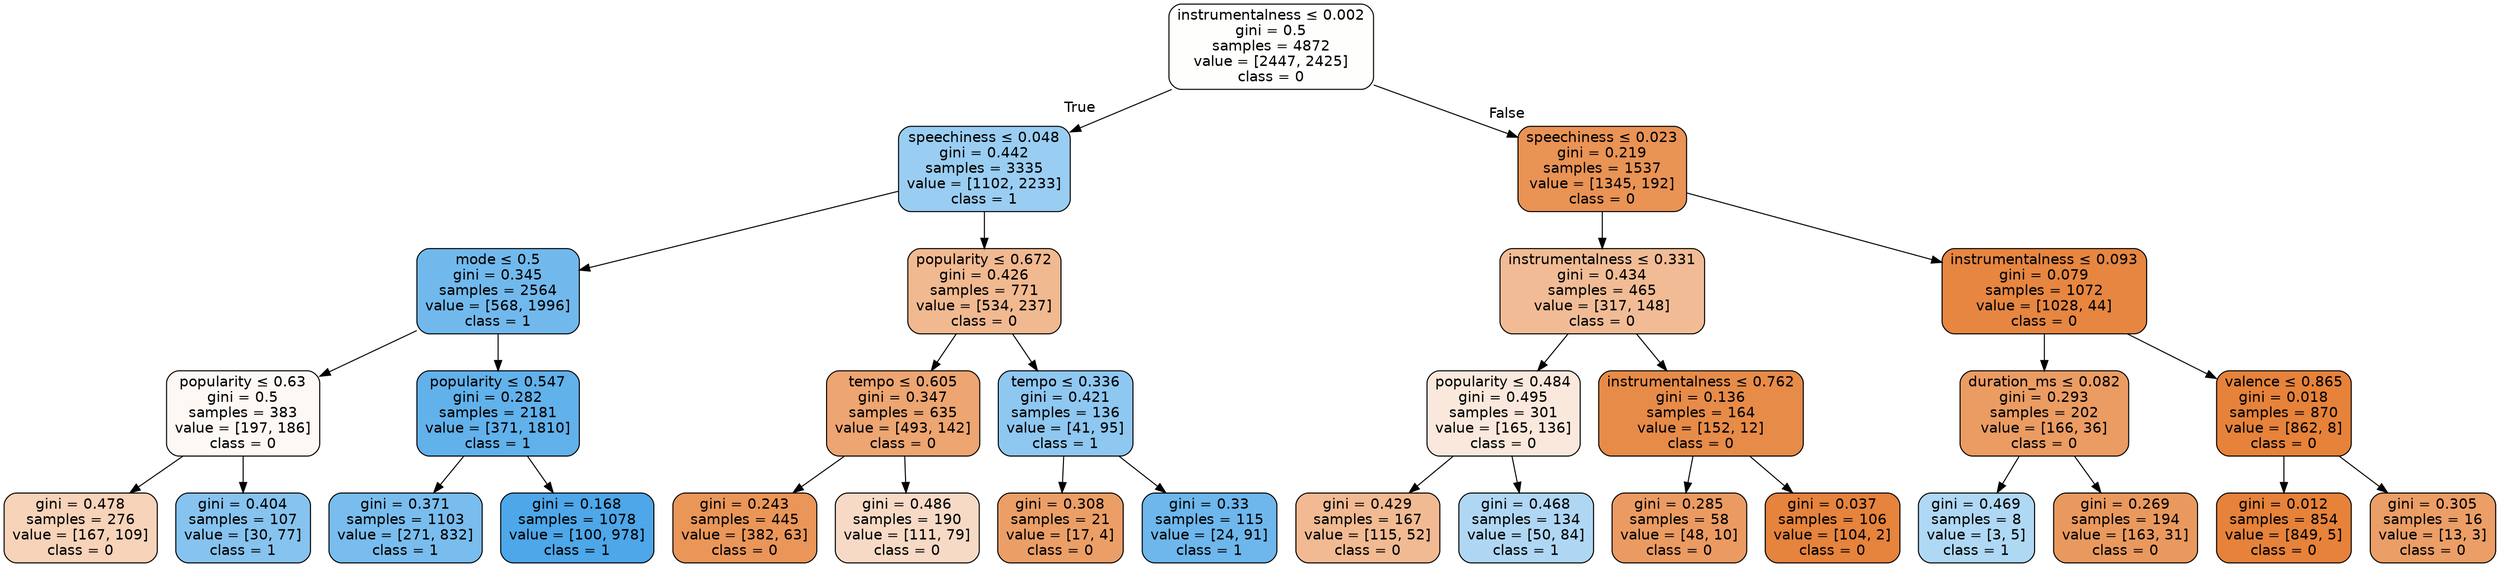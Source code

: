 digraph Tree {
node [shape=box, style="filled, rounded", color="black", fontname=helvetica] ;
edge [fontname=helvetica] ;
0 [label=<instrumentalness &le; 0.002<br/>gini = 0.5<br/>samples = 4872<br/>value = [2447, 2425]<br/>class = 0>, fillcolor="#e5813902"] ;
1 [label=<speechiness &le; 0.048<br/>gini = 0.442<br/>samples = 3335<br/>value = [1102, 2233]<br/>class = 1>, fillcolor="#399de581"] ;
0 -> 1 [labeldistance=2.5, labelangle=45, headlabel="True"] ;
2 [label=<mode &le; 0.5<br/>gini = 0.345<br/>samples = 2564<br/>value = [568, 1996]<br/>class = 1>, fillcolor="#399de5b6"] ;
1 -> 2 ;
3 [label=<popularity &le; 0.63<br/>gini = 0.5<br/>samples = 383<br/>value = [197, 186]<br/>class = 0>, fillcolor="#e581390e"] ;
2 -> 3 ;
4 [label=<gini = 0.478<br/>samples = 276<br/>value = [167, 109]<br/>class = 0>, fillcolor="#e5813959"] ;
3 -> 4 ;
5 [label=<gini = 0.404<br/>samples = 107<br/>value = [30, 77]<br/>class = 1>, fillcolor="#399de59c"] ;
3 -> 5 ;
6 [label=<popularity &le; 0.547<br/>gini = 0.282<br/>samples = 2181<br/>value = [371, 1810]<br/>class = 1>, fillcolor="#399de5cb"] ;
2 -> 6 ;
7 [label=<gini = 0.371<br/>samples = 1103<br/>value = [271, 832]<br/>class = 1>, fillcolor="#399de5ac"] ;
6 -> 7 ;
8 [label=<gini = 0.168<br/>samples = 1078<br/>value = [100, 978]<br/>class = 1>, fillcolor="#399de5e5"] ;
6 -> 8 ;
9 [label=<popularity &le; 0.672<br/>gini = 0.426<br/>samples = 771<br/>value = [534, 237]<br/>class = 0>, fillcolor="#e581398e"] ;
1 -> 9 ;
10 [label=<tempo &le; 0.605<br/>gini = 0.347<br/>samples = 635<br/>value = [493, 142]<br/>class = 0>, fillcolor="#e58139b6"] ;
9 -> 10 ;
11 [label=<gini = 0.243<br/>samples = 445<br/>value = [382, 63]<br/>class = 0>, fillcolor="#e58139d5"] ;
10 -> 11 ;
12 [label=<gini = 0.486<br/>samples = 190<br/>value = [111, 79]<br/>class = 0>, fillcolor="#e581394a"] ;
10 -> 12 ;
13 [label=<tempo &le; 0.336<br/>gini = 0.421<br/>samples = 136<br/>value = [41, 95]<br/>class = 1>, fillcolor="#399de591"] ;
9 -> 13 ;
14 [label=<gini = 0.308<br/>samples = 21<br/>value = [17, 4]<br/>class = 0>, fillcolor="#e58139c3"] ;
13 -> 14 ;
15 [label=<gini = 0.33<br/>samples = 115<br/>value = [24, 91]<br/>class = 1>, fillcolor="#399de5bc"] ;
13 -> 15 ;
16 [label=<speechiness &le; 0.023<br/>gini = 0.219<br/>samples = 1537<br/>value = [1345, 192]<br/>class = 0>, fillcolor="#e58139db"] ;
0 -> 16 [labeldistance=2.5, labelangle=-45, headlabel="False"] ;
17 [label=<instrumentalness &le; 0.331<br/>gini = 0.434<br/>samples = 465<br/>value = [317, 148]<br/>class = 0>, fillcolor="#e5813988"] ;
16 -> 17 ;
18 [label=<popularity &le; 0.484<br/>gini = 0.495<br/>samples = 301<br/>value = [165, 136]<br/>class = 0>, fillcolor="#e581392d"] ;
17 -> 18 ;
19 [label=<gini = 0.429<br/>samples = 167<br/>value = [115, 52]<br/>class = 0>, fillcolor="#e581398c"] ;
18 -> 19 ;
20 [label=<gini = 0.468<br/>samples = 134<br/>value = [50, 84]<br/>class = 1>, fillcolor="#399de567"] ;
18 -> 20 ;
21 [label=<instrumentalness &le; 0.762<br/>gini = 0.136<br/>samples = 164<br/>value = [152, 12]<br/>class = 0>, fillcolor="#e58139eb"] ;
17 -> 21 ;
22 [label=<gini = 0.285<br/>samples = 58<br/>value = [48, 10]<br/>class = 0>, fillcolor="#e58139ca"] ;
21 -> 22 ;
23 [label=<gini = 0.037<br/>samples = 106<br/>value = [104, 2]<br/>class = 0>, fillcolor="#e58139fa"] ;
21 -> 23 ;
24 [label=<instrumentalness &le; 0.093<br/>gini = 0.079<br/>samples = 1072<br/>value = [1028, 44]<br/>class = 0>, fillcolor="#e58139f4"] ;
16 -> 24 ;
25 [label=<duration_ms &le; 0.082<br/>gini = 0.293<br/>samples = 202<br/>value = [166, 36]<br/>class = 0>, fillcolor="#e58139c8"] ;
24 -> 25 ;
26 [label=<gini = 0.469<br/>samples = 8<br/>value = [3, 5]<br/>class = 1>, fillcolor="#399de566"] ;
25 -> 26 ;
27 [label=<gini = 0.269<br/>samples = 194<br/>value = [163, 31]<br/>class = 0>, fillcolor="#e58139cf"] ;
25 -> 27 ;
28 [label=<valence &le; 0.865<br/>gini = 0.018<br/>samples = 870<br/>value = [862, 8]<br/>class = 0>, fillcolor="#e58139fd"] ;
24 -> 28 ;
29 [label=<gini = 0.012<br/>samples = 854<br/>value = [849, 5]<br/>class = 0>, fillcolor="#e58139fd"] ;
28 -> 29 ;
30 [label=<gini = 0.305<br/>samples = 16<br/>value = [13, 3]<br/>class = 0>, fillcolor="#e58139c4"] ;
28 -> 30 ;
}